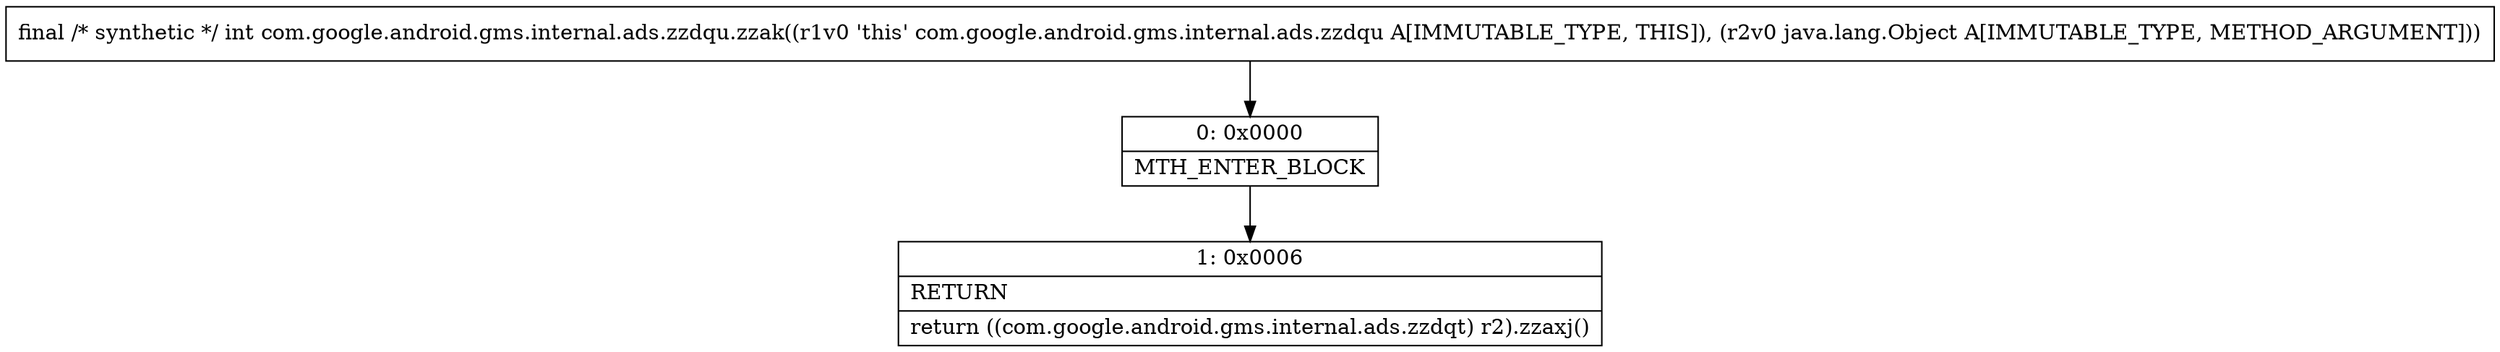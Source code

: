 digraph "CFG forcom.google.android.gms.internal.ads.zzdqu.zzak(Ljava\/lang\/Object;)I" {
Node_0 [shape=record,label="{0\:\ 0x0000|MTH_ENTER_BLOCK\l}"];
Node_1 [shape=record,label="{1\:\ 0x0006|RETURN\l|return ((com.google.android.gms.internal.ads.zzdqt) r2).zzaxj()\l}"];
MethodNode[shape=record,label="{final \/* synthetic *\/ int com.google.android.gms.internal.ads.zzdqu.zzak((r1v0 'this' com.google.android.gms.internal.ads.zzdqu A[IMMUTABLE_TYPE, THIS]), (r2v0 java.lang.Object A[IMMUTABLE_TYPE, METHOD_ARGUMENT])) }"];
MethodNode -> Node_0;
Node_0 -> Node_1;
}

